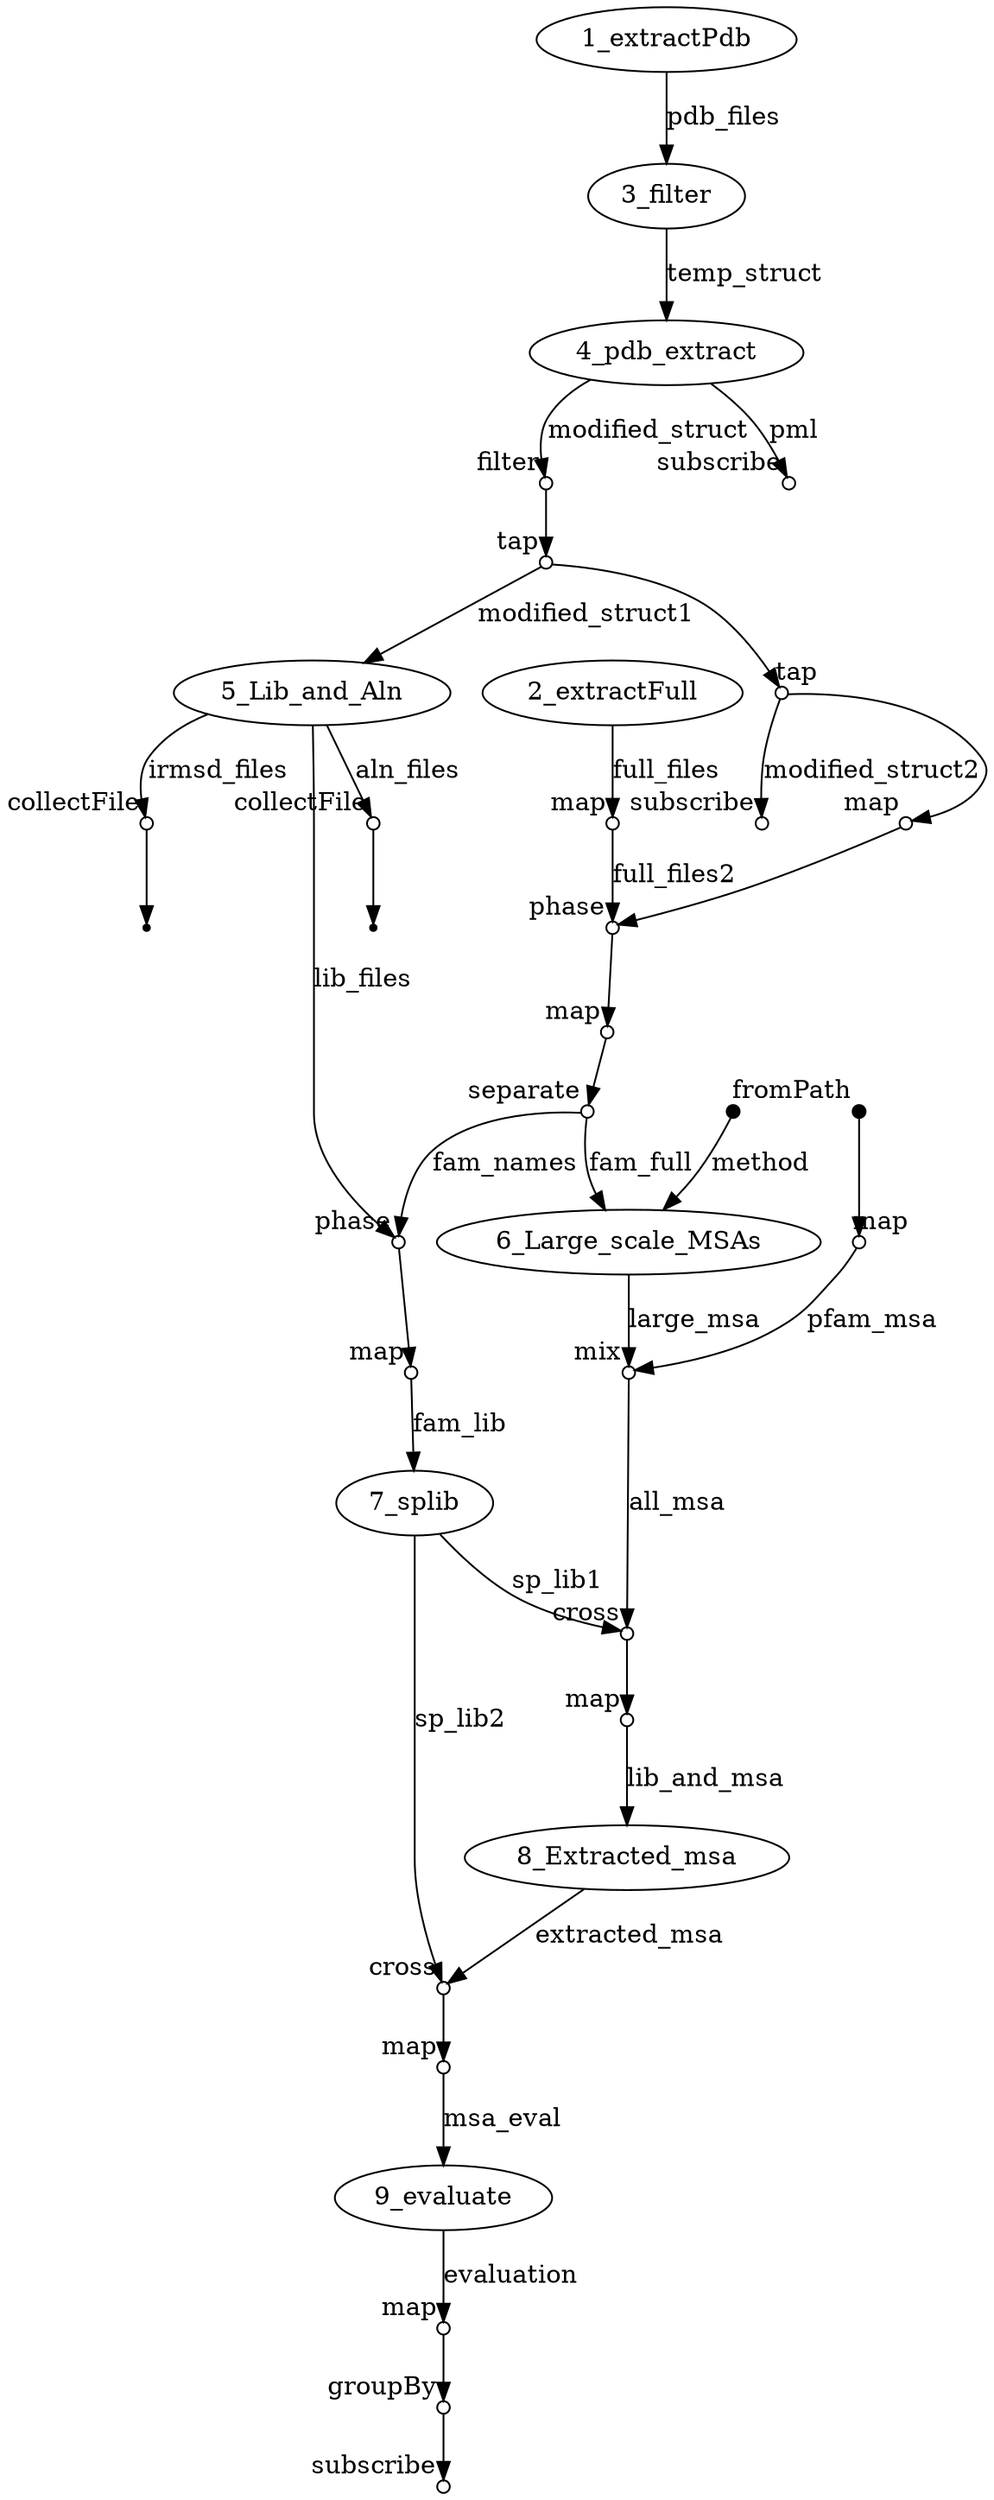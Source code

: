 digraph graphname {
p0 [label="1_extractPdb"];
p3 [label="3_filter"];
p0 -> p3 [label="pdb_files"];

p1 [label="2_extractFull"];
p2 [shape=circle,label="",fixedsize=true,width=0.1,xlabel="map"];
p1 -> p2 [label="full_files"];

p2 [shape=circle,label="",fixedsize=true,width=0.1,xlabel="map"];
p9 [shape=circle,label="",fixedsize=true,width=0.1,xlabel="phase"];
p2 -> p9 [label="full_files2"];

p3 [label="3_filter"];
p4 [label="4_pdb_extract"];
p3 -> p4 [label="temp_struct"];

p4 [label="4_pdb_extract"];
p5 [shape=circle,label="",fixedsize=true,width=0.1,xlabel="filter"];
p4 -> p5 [label="modified_struct"];

p4 [label="4_pdb_extract"];
p35 [shape=circle,label="",fixedsize=true,width=0.1,xlabel="subscribe"];
p4 -> p35 [label="pml"];

p5 [shape=circle,label="",fixedsize=true,width=0.1,xlabel="filter"];
p6 [shape=circle,label="",fixedsize=true,width=0.1,xlabel="tap"];
p5 -> p6;

p6 [shape=circle,label="",fixedsize=true,width=0.1,xlabel="tap"];
p7 [shape=circle,label="",fixedsize=true,width=0.1,xlabel="tap"];
p6 -> p7;

p6 [shape=circle,label="",fixedsize=true,width=0.1,xlabel="tap"];
p12 [label="5_Lib_and_Aln"];
p6 -> p12 [label="modified_struct1"];

p7 [shape=circle,label="",fixedsize=true,width=0.1,xlabel="tap"];
p8 [shape=circle,label="",fixedsize=true,width=0.1,xlabel="map"];
p7 -> p8;

p7 [shape=circle,label="",fixedsize=true,width=0.1,xlabel="tap"];
p34 [shape=circle,label="",fixedsize=true,width=0.1,xlabel="subscribe"];
p7 -> p34 [label="modified_struct2"];

p8 [shape=circle,label="",fixedsize=true,width=0.1,xlabel="map"];
p9 [shape=circle,label="",fixedsize=true,width=0.1,xlabel="phase"];
p8 -> p9;

p9 [shape=circle,label="",fixedsize=true,width=0.1,xlabel="phase"];
p10 [shape=circle,label="",fixedsize=true,width=0.1,xlabel="map"];
p9 -> p10;

p10 [shape=circle,label="",fixedsize=true,width=0.1,xlabel="map"];
p11 [shape=circle,label="",fixedsize=true,width=0.1,xlabel="separate"];
p10 -> p11;

p11 [shape=circle,label="",fixedsize=true,width=0.1,xlabel="separate"];
p15 [shape=circle,label="",fixedsize=true,width=0.1,xlabel="phase"];
p11 -> p15 [label="fam_names"];

p11 [shape=circle,label="",fixedsize=true,width=0.1,xlabel="separate"];
p14 [label="6_Large_scale_MSAs"];
p11 -> p14 [label="fam_full"];

p12 [label="5_Lib_and_Aln"];
p32 [shape=circle,label="",fixedsize=true,width=0.1,xlabel="collectFile"];
p12 -> p32 [label="aln_files"];

p12 [label="5_Lib_and_Aln"];
p30 [shape=circle,label="",fixedsize=true,width=0.1,xlabel="collectFile"];
p12 -> p30 [label="irmsd_files"];

p12 [label="5_Lib_and_Aln"];
p15 [shape=circle,label="",fixedsize=true,width=0.1,xlabel="phase"];
p12 -> p15 [label="lib_files"];

p13 [shape=point,label="",fixedsize=true,width=0.1];
p14 [label="6_Large_scale_MSAs"];
p13 -> p14 [label="method"];

p14 [label="6_Large_scale_MSAs"];
p20 [shape=circle,label="",fixedsize=true,width=0.1,xlabel="mix"];
p14 -> p20 [label="large_msa"];

p15 [shape=circle,label="",fixedsize=true,width=0.1,xlabel="phase"];
p16 [shape=circle,label="",fixedsize=true,width=0.1,xlabel="map"];
p15 -> p16;

p16 [shape=circle,label="",fixedsize=true,width=0.1,xlabel="map"];
p17 [label="7_splib"];
p16 -> p17 [label="fam_lib"];

p17 [label="7_splib"];
p21 [shape=circle,label="",fixedsize=true,width=0.1,xlabel="cross"];
p17 -> p21 [label="sp_lib1"];

p17 [label="7_splib"];
p24 [shape=circle,label="",fixedsize=true,width=0.1,xlabel="cross"];
p17 -> p24 [label="sp_lib2"];

p18 [shape=point,label="",fixedsize=true,width=0.1,xlabel="fromPath"];
p19 [shape=circle,label="",fixedsize=true,width=0.1,xlabel="map"];
p18 -> p19;

p19 [shape=circle,label="",fixedsize=true,width=0.1,xlabel="map"];
p20 [shape=circle,label="",fixedsize=true,width=0.1,xlabel="mix"];
p19 -> p20 [label="pfam_msa"];

p20 [shape=circle,label="",fixedsize=true,width=0.1,xlabel="mix"];
p21 [shape=circle,label="",fixedsize=true,width=0.1,xlabel="cross"];
p20 -> p21 [label="all_msa"];

p21 [shape=circle,label="",fixedsize=true,width=0.1,xlabel="cross"];
p22 [shape=circle,label="",fixedsize=true,width=0.1,xlabel="map"];
p21 -> p22;

p22 [shape=circle,label="",fixedsize=true,width=0.1,xlabel="map"];
p23 [label="8_Extracted_msa"];
p22 -> p23 [label="lib_and_msa"];

p23 [label="8_Extracted_msa"];
p24 [shape=circle,label="",fixedsize=true,width=0.1,xlabel="cross"];
p23 -> p24 [label="extracted_msa"];

p24 [shape=circle,label="",fixedsize=true,width=0.1,xlabel="cross"];
p25 [shape=circle,label="",fixedsize=true,width=0.1,xlabel="map"];
p24 -> p25;

p25 [shape=circle,label="",fixedsize=true,width=0.1,xlabel="map"];
p26 [label="9_evaluate"];
p25 -> p26 [label="msa_eval"];

p26 [label="9_evaluate"];
p27 [shape=circle,label="",fixedsize=true,width=0.1,xlabel="map"];
p26 -> p27 [label="evaluation"];

p27 [shape=circle,label="",fixedsize=true,width=0.1,xlabel="map"];
p28 [shape=circle,label="",fixedsize=true,width=0.1,xlabel="groupBy"];
p27 -> p28;

p28 [shape=circle,label="",fixedsize=true,width=0.1,xlabel="groupBy"];
p29 [shape=circle,label="",fixedsize=true,width=0.1,xlabel="subscribe"];
p28 -> p29;

p30 [shape=circle,label="",fixedsize=true,width=0.1,xlabel="collectFile"];
p31 [shape=point];
p30 -> p31;

p32 [shape=circle,label="",fixedsize=true,width=0.1,xlabel="collectFile"];
p33 [shape=point];
p32 -> p33;

}